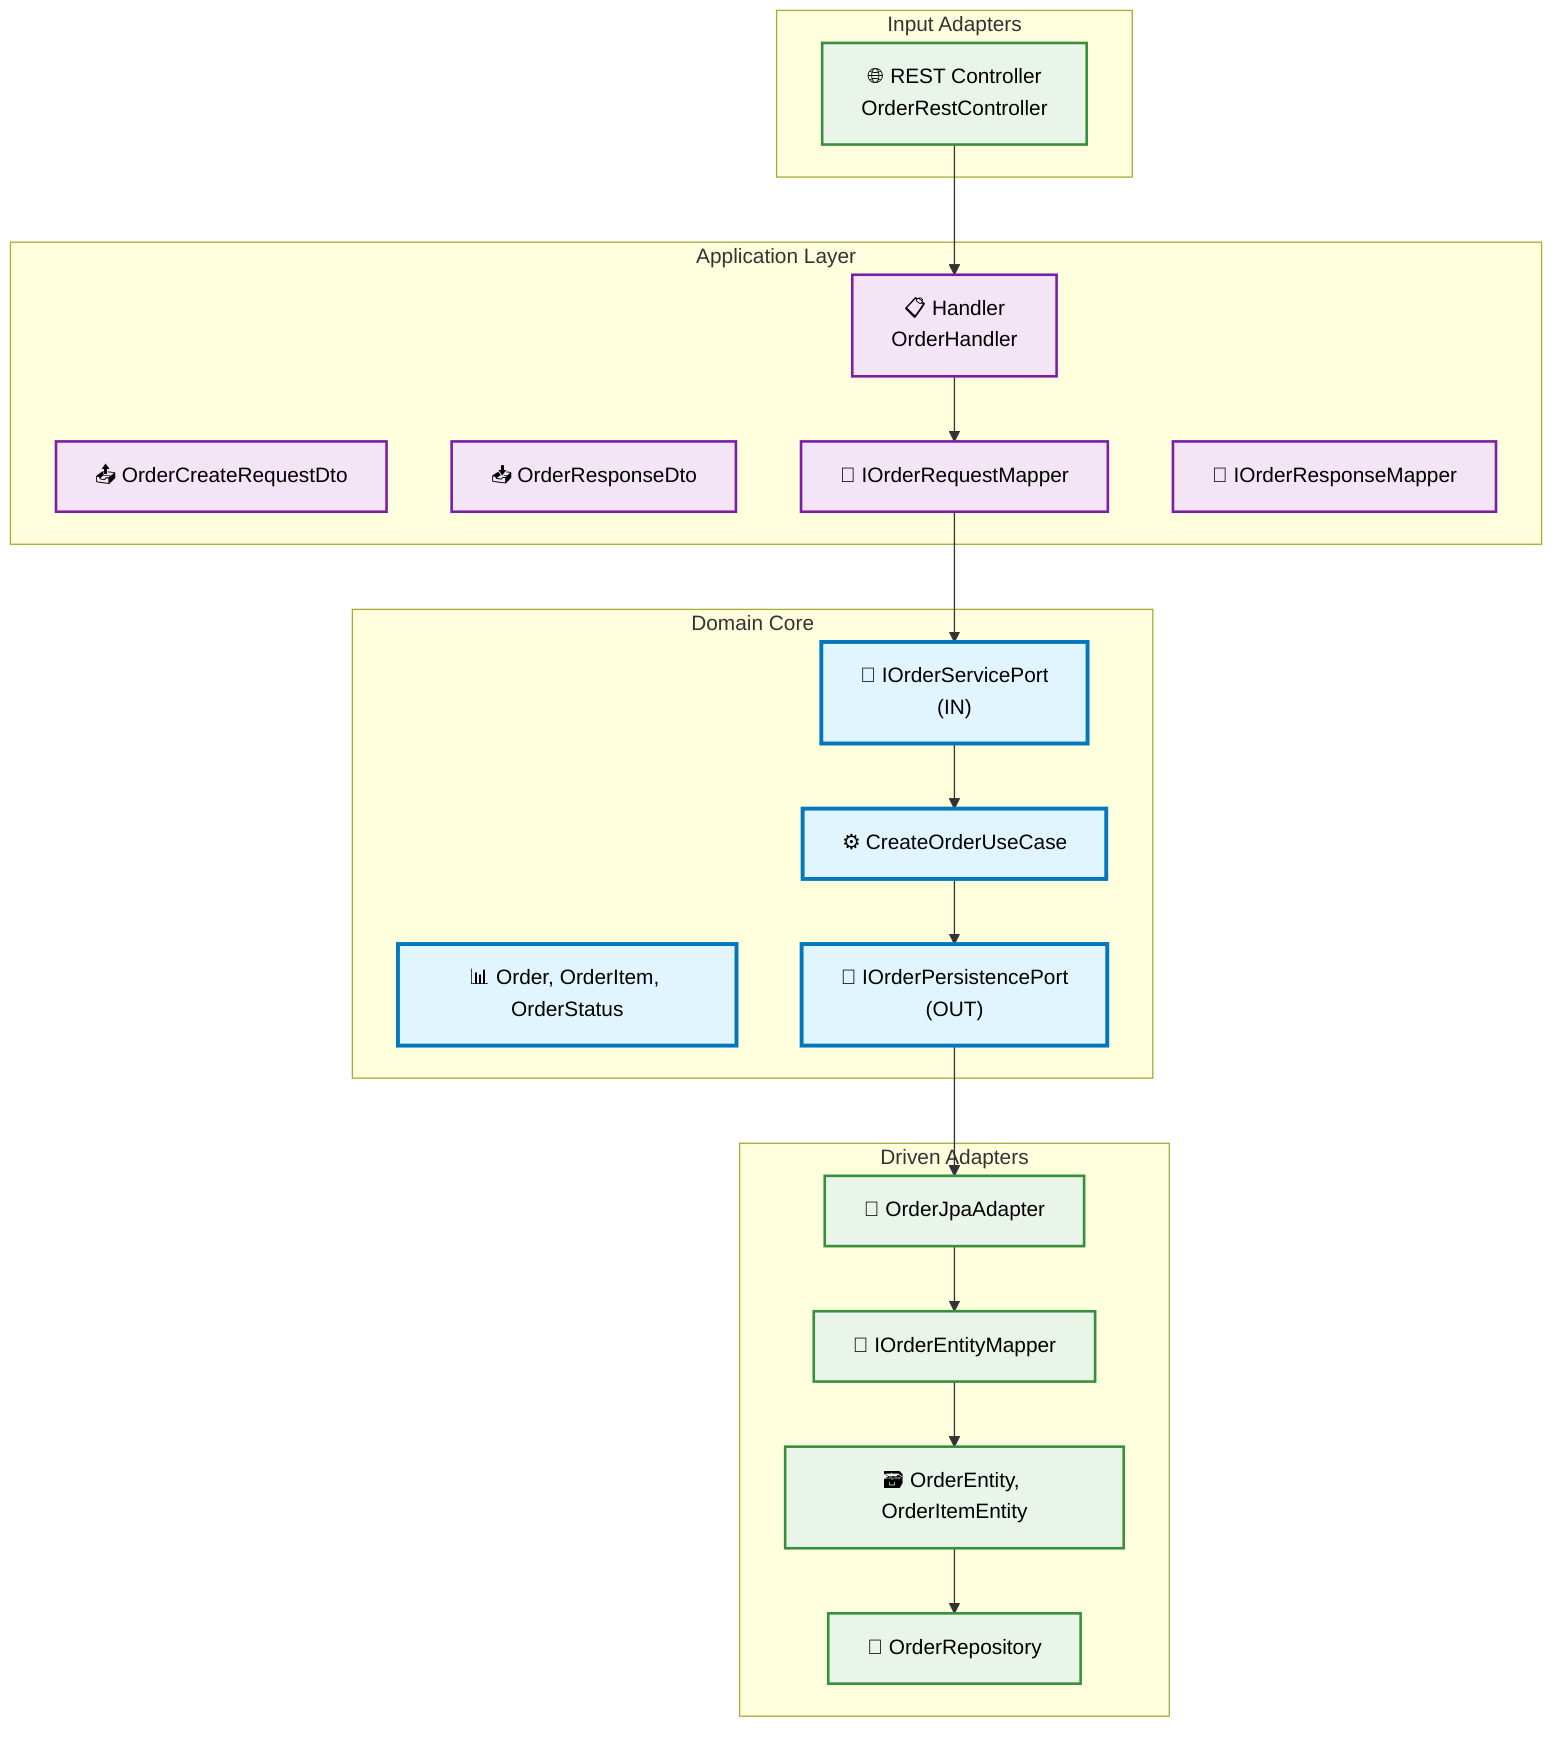 graph TB
    %% HU-011: Create Order (High contrast)
    subgraph "Input Adapters"
        REST["🌐 REST Controller\nOrderRestController"]
    end

    subgraph "Application Layer"
        HANDLER["📋 Handler\nOrderHandler"]
        REQ_DTO["📤 OrderCreateRequestDto"]
        RES_DTO["📥 OrderResponseDto"]
        REQ_MAP["🔄 IOrderRequestMapper"]
        RES_MAP["🔄 IOrderResponseMapper"]
    end

    subgraph "Domain Core"
        MODEL["📊 Order, OrderItem, OrderStatus"]
        USECASE["⚙️ CreateOrderUseCase"]
        API_PORT["🔌 IOrderServicePort\n(IN)"]
        SPI_PORT["🔌 IOrderPersistencePort\n(OUT)"]
    end

    subgraph "Driven Adapters"
        JPA_ADAPTER["💾 OrderJpaAdapter"]
        ENTITY["🗃️ OrderEntity, OrderItemEntity"]
        REPO["🏪 OrderRepository"]
        MAP["🔄 IOrderEntityMapper"]
    end

    REST --> HANDLER
    HANDLER --> REQ_MAP
    REQ_MAP --> API_PORT
    API_PORT --> USECASE
    USECASE --> SPI_PORT
    SPI_PORT --> JPA_ADAPTER
    JPA_ADAPTER --> MAP
    MAP --> ENTITY
    ENTITY --> REPO

    %% Styles
    classDef domain fill:#e1f5fe,stroke:#0277bd,stroke-width:3px,color:#000000
    classDef app fill:#f3e5f5,stroke:#7b1fa2,stroke-width:2px,color:#000000
    classDef infra fill:#e8f5e8,stroke:#388e3c,stroke-width:2px,color:#000000

    class MODEL,USECASE,API_PORT,SPI_PORT domain
    class HANDLER,REQ_DTO,RES_DTO,REQ_MAP,RES_MAP app
    class REST,JPA_ADAPTER,ENTITY,REPO,MAP infra